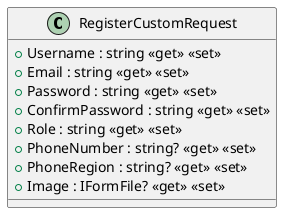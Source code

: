 @startuml
class RegisterCustomRequest {
    + Username : string <<get>> <<set>>
    + Email : string <<get>> <<set>>
    + Password : string <<get>> <<set>>
    + ConfirmPassword : string <<get>> <<set>>
    + Role : string <<get>> <<set>>
    + PhoneNumber : string? <<get>> <<set>>
    + PhoneRegion : string? <<get>> <<set>>
    + Image : IFormFile? <<get>> <<set>>
}
@enduml
